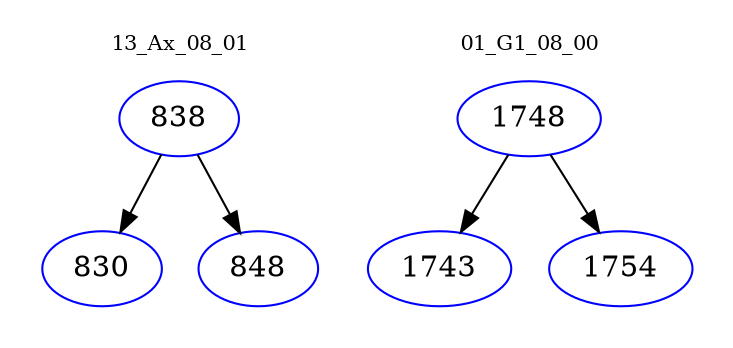digraph{
subgraph cluster_0 {
color = white
label = "13_Ax_08_01";
fontsize=10;
T0_838 [label="838", color="blue"]
T0_838 -> T0_830 [color="black"]
T0_830 [label="830", color="blue"]
T0_838 -> T0_848 [color="black"]
T0_848 [label="848", color="blue"]
}
subgraph cluster_1 {
color = white
label = "01_G1_08_00";
fontsize=10;
T1_1748 [label="1748", color="blue"]
T1_1748 -> T1_1743 [color="black"]
T1_1743 [label="1743", color="blue"]
T1_1748 -> T1_1754 [color="black"]
T1_1754 [label="1754", color="blue"]
}
}
